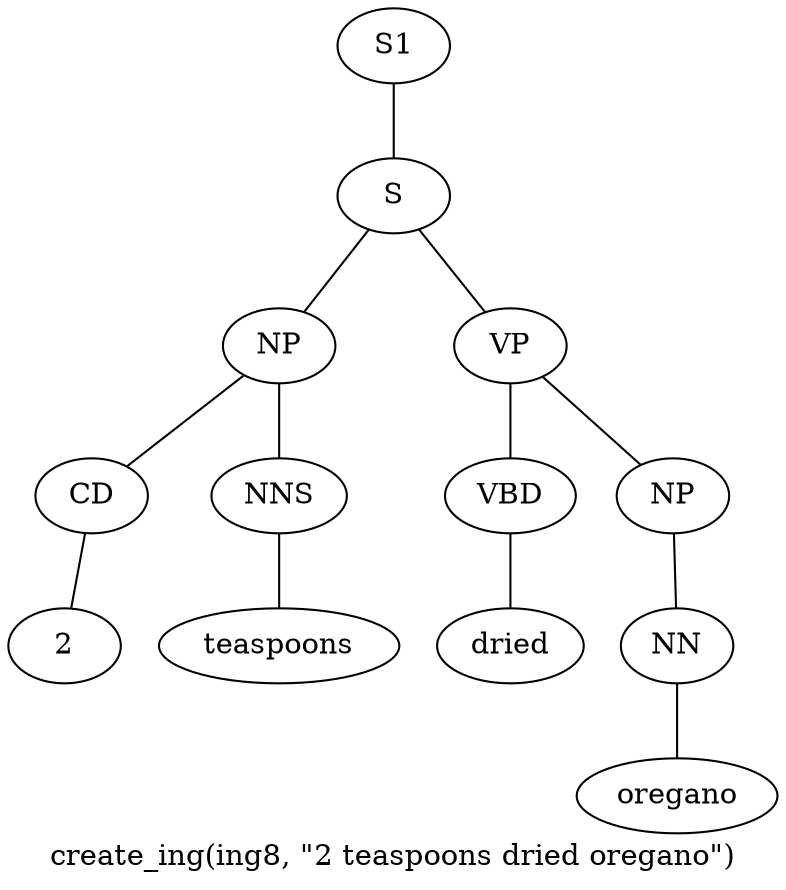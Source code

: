 graph SyntaxGraph {
	label = "create_ing(ing8, \"2 teaspoons dried oregano\")";
	Node0 [label="S1"];
	Node1 [label="S"];
	Node2 [label="NP"];
	Node3 [label="CD"];
	Node4 [label="2"];
	Node5 [label="NNS"];
	Node6 [label="teaspoons"];
	Node7 [label="VP"];
	Node8 [label="VBD"];
	Node9 [label="dried"];
	Node10 [label="NP"];
	Node11 [label="NN"];
	Node12 [label="oregano"];

	Node0 -- Node1;
	Node1 -- Node2;
	Node1 -- Node7;
	Node2 -- Node3;
	Node2 -- Node5;
	Node3 -- Node4;
	Node5 -- Node6;
	Node7 -- Node8;
	Node7 -- Node10;
	Node8 -- Node9;
	Node10 -- Node11;
	Node11 -- Node12;
}